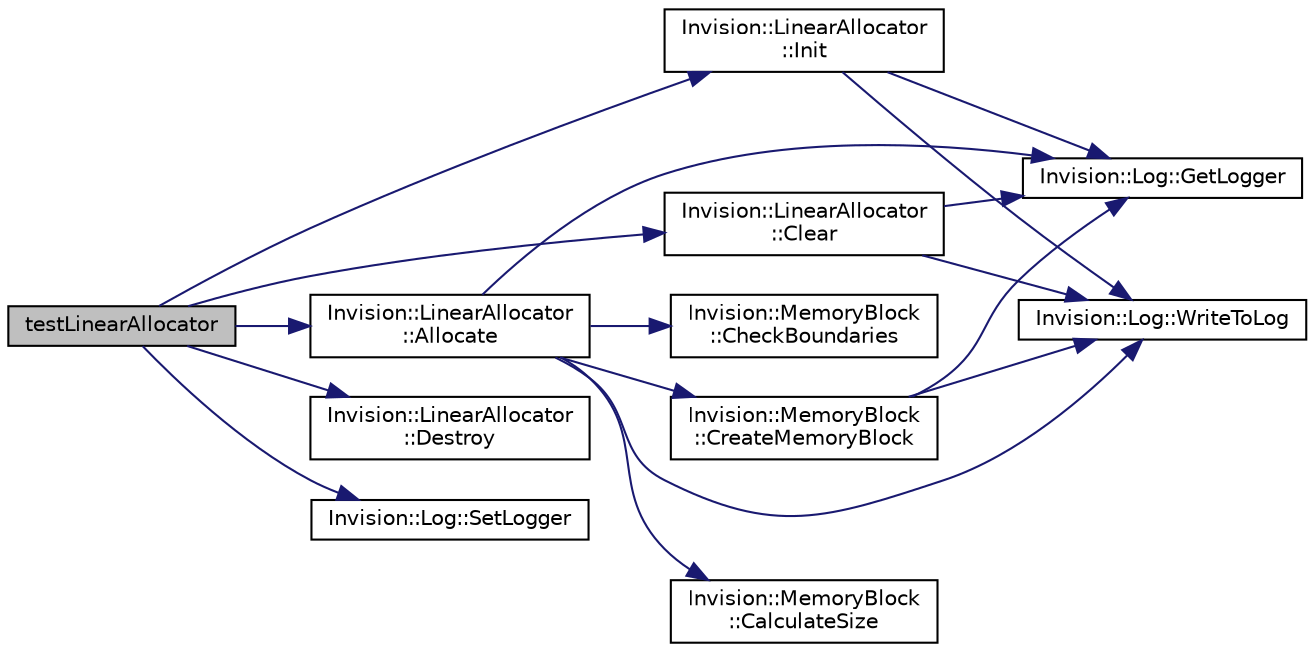 digraph "testLinearAllocator"
{
 // LATEX_PDF_SIZE
  edge [fontname="Helvetica",fontsize="10",labelfontname="Helvetica",labelfontsize="10"];
  node [fontname="Helvetica",fontsize="10",shape=record];
  rankdir="LR";
  Node1 [label="testLinearAllocator",height=0.2,width=0.4,color="black", fillcolor="grey75", style="filled", fontcolor="black",tooltip=" "];
  Node1 -> Node2 [color="midnightblue",fontsize="10",style="solid",fontname="Helvetica"];
  Node2 [label="Invision::LinearAllocator\l::Allocate",height=0.2,width=0.4,color="black", fillcolor="white", style="filled",URL="$class_invision_1_1_linear_allocator.html#a71a4450d5856efbe69974bb6e01bb5d5",tooltip=" "];
  Node2 -> Node3 [color="midnightblue",fontsize="10",style="solid",fontname="Helvetica"];
  Node3 [label="Invision::MemoryBlock\l::CalculateSize",height=0.2,width=0.4,color="black", fillcolor="white", style="filled",URL="$class_invision_1_1_memory_block.html#a755026c53158570d1bd3c9e5969c8f4d",tooltip=" "];
  Node2 -> Node4 [color="midnightblue",fontsize="10",style="solid",fontname="Helvetica"];
  Node4 [label="Invision::MemoryBlock\l::CheckBoundaries",height=0.2,width=0.4,color="black", fillcolor="white", style="filled",URL="$class_invision_1_1_memory_block.html#ac8493c0d1c62ce566e2028808940a9c9",tooltip=" "];
  Node2 -> Node5 [color="midnightblue",fontsize="10",style="solid",fontname="Helvetica"];
  Node5 [label="Invision::MemoryBlock\l::CreateMemoryBlock",height=0.2,width=0.4,color="black", fillcolor="white", style="filled",URL="$class_invision_1_1_memory_block.html#aa959a3acda51dc8bbafb6403a37db2f7",tooltip=" "];
  Node5 -> Node6 [color="midnightblue",fontsize="10",style="solid",fontname="Helvetica"];
  Node6 [label="Invision::Log::GetLogger",height=0.2,width=0.4,color="black", fillcolor="white", style="filled",URL="$class_invision_1_1_log.html#a4405d17191a7b5036c84c21641dd51e3",tooltip=" "];
  Node5 -> Node7 [color="midnightblue",fontsize="10",style="solid",fontname="Helvetica"];
  Node7 [label="Invision::Log::WriteToLog",height=0.2,width=0.4,color="black", fillcolor="white", style="filled",URL="$class_invision_1_1_log.html#a142b52ecc1cb3c14704eb54dc8de8619",tooltip=" "];
  Node2 -> Node6 [color="midnightblue",fontsize="10",style="solid",fontname="Helvetica"];
  Node2 -> Node7 [color="midnightblue",fontsize="10",style="solid",fontname="Helvetica"];
  Node1 -> Node8 [color="midnightblue",fontsize="10",style="solid",fontname="Helvetica"];
  Node8 [label="Invision::LinearAllocator\l::Clear",height=0.2,width=0.4,color="black", fillcolor="white", style="filled",URL="$class_invision_1_1_linear_allocator.html#a06e00dee1d8a07eb5d95ba0ebe5bd1b6",tooltip=" "];
  Node8 -> Node6 [color="midnightblue",fontsize="10",style="solid",fontname="Helvetica"];
  Node8 -> Node7 [color="midnightblue",fontsize="10",style="solid",fontname="Helvetica"];
  Node1 -> Node9 [color="midnightblue",fontsize="10",style="solid",fontname="Helvetica"];
  Node9 [label="Invision::LinearAllocator\l::Destroy",height=0.2,width=0.4,color="black", fillcolor="white", style="filled",URL="$class_invision_1_1_linear_allocator.html#a2df98489b8f656cdb3286a364fbb6031",tooltip=" "];
  Node1 -> Node10 [color="midnightblue",fontsize="10",style="solid",fontname="Helvetica"];
  Node10 [label="Invision::LinearAllocator\l::Init",height=0.2,width=0.4,color="black", fillcolor="white", style="filled",URL="$class_invision_1_1_linear_allocator.html#abf1edddebaed72ab5a30623c8e7c7942",tooltip=" "];
  Node10 -> Node6 [color="midnightblue",fontsize="10",style="solid",fontname="Helvetica"];
  Node10 -> Node7 [color="midnightblue",fontsize="10",style="solid",fontname="Helvetica"];
  Node1 -> Node11 [color="midnightblue",fontsize="10",style="solid",fontname="Helvetica"];
  Node11 [label="Invision::Log::SetLogger",height=0.2,width=0.4,color="black", fillcolor="white", style="filled",URL="$class_invision_1_1_log.html#a5a0af210bd2d7385614ceea21e9b2512",tooltip=" "];
}
